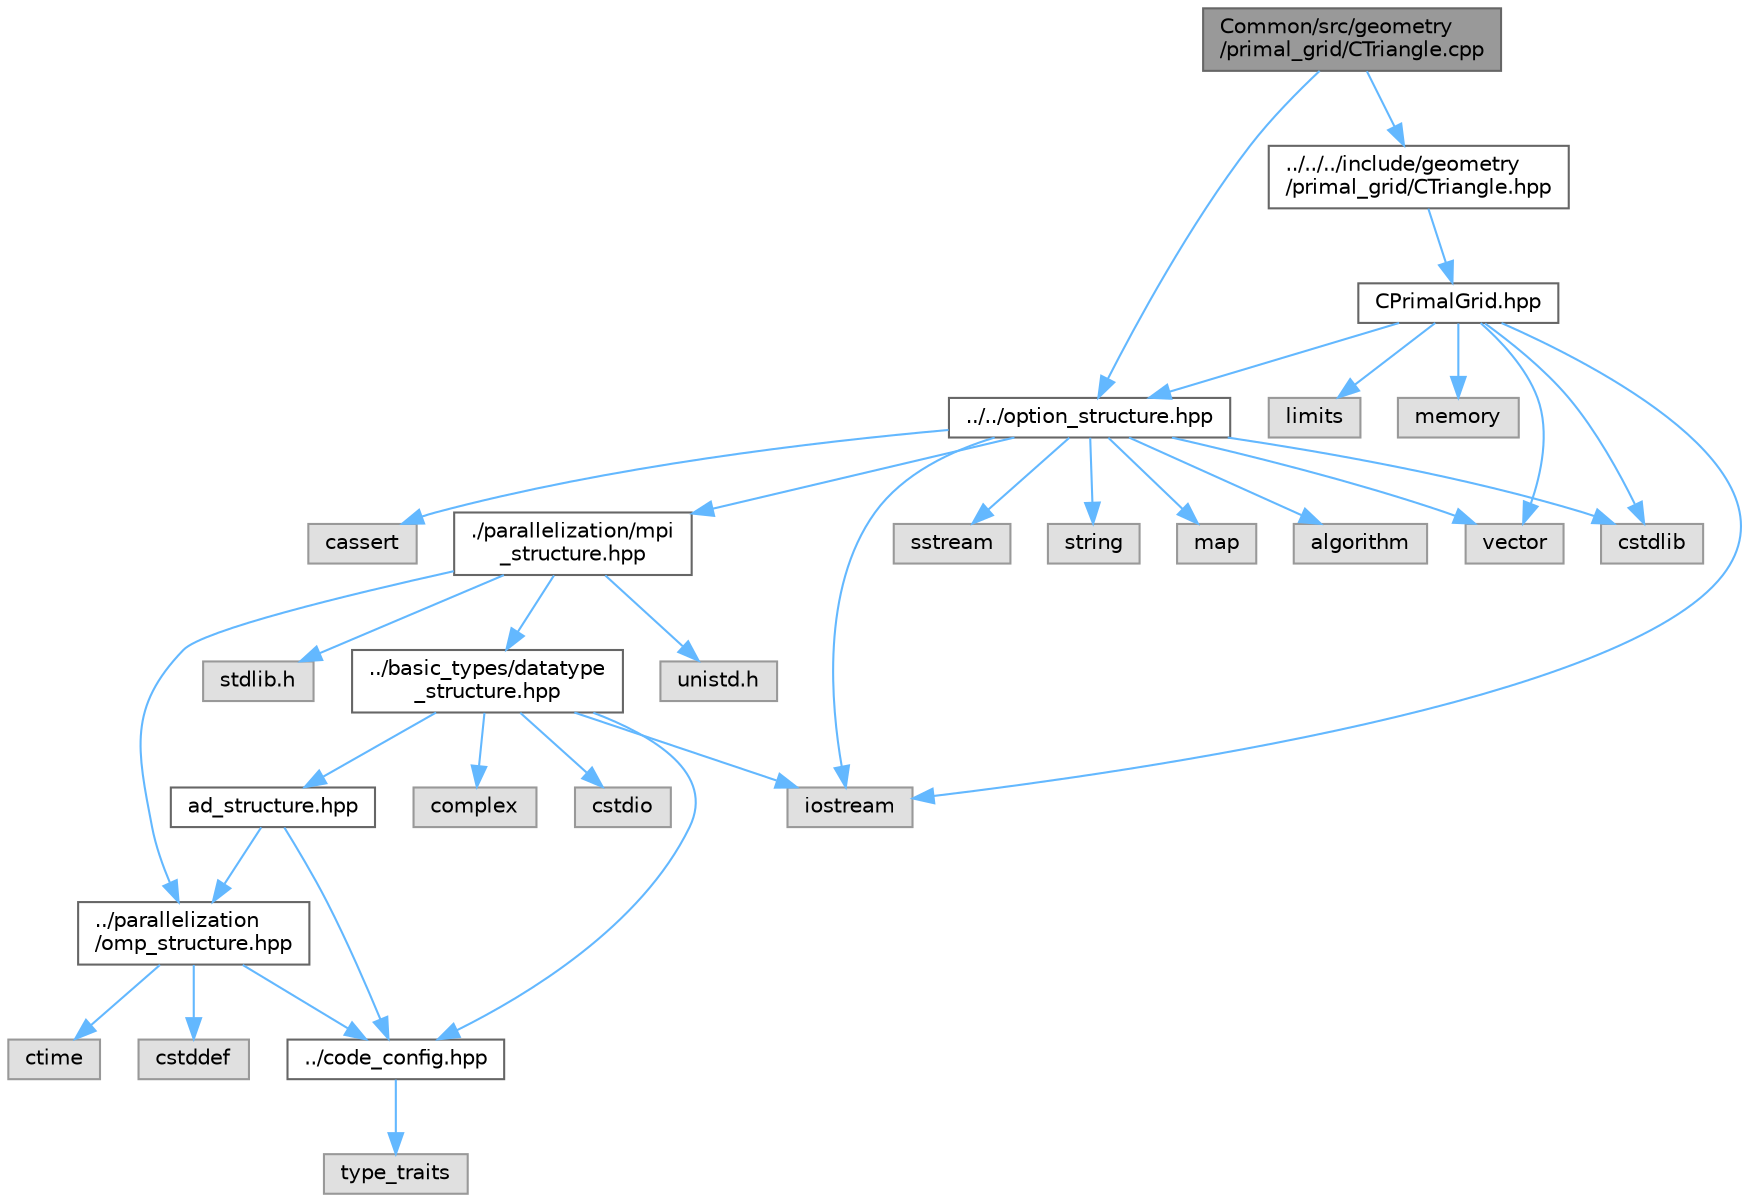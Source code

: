 digraph "Common/src/geometry/primal_grid/CTriangle.cpp"
{
 // LATEX_PDF_SIZE
  bgcolor="transparent";
  edge [fontname=Helvetica,fontsize=10,labelfontname=Helvetica,labelfontsize=10];
  node [fontname=Helvetica,fontsize=10,shape=box,height=0.2,width=0.4];
  Node1 [id="Node000001",label="Common/src/geometry\l/primal_grid/CTriangle.cpp",height=0.2,width=0.4,color="gray40", fillcolor="grey60", style="filled", fontcolor="black",tooltip="Main classes for defining the primal grid elements."];
  Node1 -> Node2 [id="edge1_Node000001_Node000002",color="steelblue1",style="solid",tooltip=" "];
  Node2 [id="Node000002",label="../../../include/geometry\l/primal_grid/CTriangle.hpp",height=0.2,width=0.4,color="grey40", fillcolor="white", style="filled",URL="$CTriangle_8hpp.html",tooltip="Headers of the main subroutines for storing the primal grid structure. The subroutines and functions ..."];
  Node2 -> Node3 [id="edge2_Node000002_Node000003",color="steelblue1",style="solid",tooltip=" "];
  Node3 [id="Node000003",label="CPrimalGrid.hpp",height=0.2,width=0.4,color="grey40", fillcolor="white", style="filled",URL="$CPrimalGrid_8hpp.html",tooltip="Headers of the main subroutines for storing the primal grid structure. The subroutines and functions ..."];
  Node3 -> Node4 [id="edge3_Node000003_Node000004",color="steelblue1",style="solid",tooltip=" "];
  Node4 [id="Node000004",label="iostream",height=0.2,width=0.4,color="grey60", fillcolor="#E0E0E0", style="filled",tooltip=" "];
  Node3 -> Node5 [id="edge4_Node000003_Node000005",color="steelblue1",style="solid",tooltip=" "];
  Node5 [id="Node000005",label="vector",height=0.2,width=0.4,color="grey60", fillcolor="#E0E0E0", style="filled",tooltip=" "];
  Node3 -> Node6 [id="edge5_Node000003_Node000006",color="steelblue1",style="solid",tooltip=" "];
  Node6 [id="Node000006",label="limits",height=0.2,width=0.4,color="grey60", fillcolor="#E0E0E0", style="filled",tooltip=" "];
  Node3 -> Node7 [id="edge6_Node000003_Node000007",color="steelblue1",style="solid",tooltip=" "];
  Node7 [id="Node000007",label="cstdlib",height=0.2,width=0.4,color="grey60", fillcolor="#E0E0E0", style="filled",tooltip=" "];
  Node3 -> Node8 [id="edge7_Node000003_Node000008",color="steelblue1",style="solid",tooltip=" "];
  Node8 [id="Node000008",label="memory",height=0.2,width=0.4,color="grey60", fillcolor="#E0E0E0", style="filled",tooltip=" "];
  Node3 -> Node9 [id="edge8_Node000003_Node000009",color="steelblue1",style="solid",tooltip=" "];
  Node9 [id="Node000009",label="../../option_structure.hpp",height=0.2,width=0.4,color="grey40", fillcolor="white", style="filled",URL="$option__structure_8hpp.html",tooltip="Defines classes for referencing options for easy input in CConfig."];
  Node9 -> Node10 [id="edge9_Node000009_Node000010",color="steelblue1",style="solid",tooltip=" "];
  Node10 [id="Node000010",label="./parallelization/mpi\l_structure.hpp",height=0.2,width=0.4,color="grey40", fillcolor="white", style="filled",URL="$mpi__structure_8hpp.html",tooltip="Headers of the mpi interface for generalized datatypes. The subroutines and functions are in the mpi_..."];
  Node10 -> Node11 [id="edge10_Node000010_Node000011",color="steelblue1",style="solid",tooltip=" "];
  Node11 [id="Node000011",label="stdlib.h",height=0.2,width=0.4,color="grey60", fillcolor="#E0E0E0", style="filled",tooltip=" "];
  Node10 -> Node12 [id="edge11_Node000010_Node000012",color="steelblue1",style="solid",tooltip=" "];
  Node12 [id="Node000012",label="../basic_types/datatype\l_structure.hpp",height=0.2,width=0.4,color="grey40", fillcolor="white", style="filled",URL="$datatype__structure_8hpp.html",tooltip="Headers for generalized datatypes, defines an interface for AD types."];
  Node12 -> Node4 [id="edge12_Node000012_Node000004",color="steelblue1",style="solid",tooltip=" "];
  Node12 -> Node13 [id="edge13_Node000012_Node000013",color="steelblue1",style="solid",tooltip=" "];
  Node13 [id="Node000013",label="complex",height=0.2,width=0.4,color="grey60", fillcolor="#E0E0E0", style="filled",tooltip=" "];
  Node12 -> Node14 [id="edge14_Node000012_Node000014",color="steelblue1",style="solid",tooltip=" "];
  Node14 [id="Node000014",label="cstdio",height=0.2,width=0.4,color="grey60", fillcolor="#E0E0E0", style="filled",tooltip=" "];
  Node12 -> Node15 [id="edge15_Node000012_Node000015",color="steelblue1",style="solid",tooltip=" "];
  Node15 [id="Node000015",label="../code_config.hpp",height=0.2,width=0.4,color="grey40", fillcolor="white", style="filled",URL="$code__config_8hpp.html",tooltip="Header file for collecting common macros, definitions and type configurations."];
  Node15 -> Node16 [id="edge16_Node000015_Node000016",color="steelblue1",style="solid",tooltip=" "];
  Node16 [id="Node000016",label="type_traits",height=0.2,width=0.4,color="grey60", fillcolor="#E0E0E0", style="filled",tooltip=" "];
  Node12 -> Node17 [id="edge17_Node000012_Node000017",color="steelblue1",style="solid",tooltip=" "];
  Node17 [id="Node000017",label="ad_structure.hpp",height=0.2,width=0.4,color="grey40", fillcolor="white", style="filled",URL="$ad__structure_8hpp.html",tooltip="Main routines for the algorithmic differentiation (AD) structure."];
  Node17 -> Node15 [id="edge18_Node000017_Node000015",color="steelblue1",style="solid",tooltip=" "];
  Node17 -> Node18 [id="edge19_Node000017_Node000018",color="steelblue1",style="solid",tooltip=" "];
  Node18 [id="Node000018",label="../parallelization\l/omp_structure.hpp",height=0.2,width=0.4,color="grey40", fillcolor="white", style="filled",URL="$omp__structure_8hpp.html",tooltip="OpenMP interface header, provides compatibility functions if the code is built without OpenMP support..."];
  Node18 -> Node19 [id="edge20_Node000018_Node000019",color="steelblue1",style="solid",tooltip=" "];
  Node19 [id="Node000019",label="cstddef",height=0.2,width=0.4,color="grey60", fillcolor="#E0E0E0", style="filled",tooltip=" "];
  Node18 -> Node15 [id="edge21_Node000018_Node000015",color="steelblue1",style="solid",tooltip=" "];
  Node18 -> Node20 [id="edge22_Node000018_Node000020",color="steelblue1",style="solid",tooltip=" "];
  Node20 [id="Node000020",label="ctime",height=0.2,width=0.4,color="grey60", fillcolor="#E0E0E0", style="filled",tooltip=" "];
  Node10 -> Node21 [id="edge23_Node000010_Node000021",color="steelblue1",style="solid",tooltip=" "];
  Node21 [id="Node000021",label="unistd.h",height=0.2,width=0.4,color="grey60", fillcolor="#E0E0E0", style="filled",tooltip=" "];
  Node10 -> Node18 [id="edge24_Node000010_Node000018",color="steelblue1",style="solid",tooltip=" "];
  Node9 -> Node4 [id="edge25_Node000009_Node000004",color="steelblue1",style="solid",tooltip=" "];
  Node9 -> Node22 [id="edge26_Node000009_Node000022",color="steelblue1",style="solid",tooltip=" "];
  Node22 [id="Node000022",label="sstream",height=0.2,width=0.4,color="grey60", fillcolor="#E0E0E0", style="filled",tooltip=" "];
  Node9 -> Node23 [id="edge27_Node000009_Node000023",color="steelblue1",style="solid",tooltip=" "];
  Node23 [id="Node000023",label="string",height=0.2,width=0.4,color="grey60", fillcolor="#E0E0E0", style="filled",tooltip=" "];
  Node9 -> Node5 [id="edge28_Node000009_Node000005",color="steelblue1",style="solid",tooltip=" "];
  Node9 -> Node24 [id="edge29_Node000009_Node000024",color="steelblue1",style="solid",tooltip=" "];
  Node24 [id="Node000024",label="map",height=0.2,width=0.4,color="grey60", fillcolor="#E0E0E0", style="filled",tooltip=" "];
  Node9 -> Node7 [id="edge30_Node000009_Node000007",color="steelblue1",style="solid",tooltip=" "];
  Node9 -> Node25 [id="edge31_Node000009_Node000025",color="steelblue1",style="solid",tooltip=" "];
  Node25 [id="Node000025",label="algorithm",height=0.2,width=0.4,color="grey60", fillcolor="#E0E0E0", style="filled",tooltip=" "];
  Node9 -> Node26 [id="edge32_Node000009_Node000026",color="steelblue1",style="solid",tooltip=" "];
  Node26 [id="Node000026",label="cassert",height=0.2,width=0.4,color="grey60", fillcolor="#E0E0E0", style="filled",tooltip=" "];
  Node1 -> Node9 [id="edge33_Node000001_Node000009",color="steelblue1",style="solid",tooltip=" "];
}
